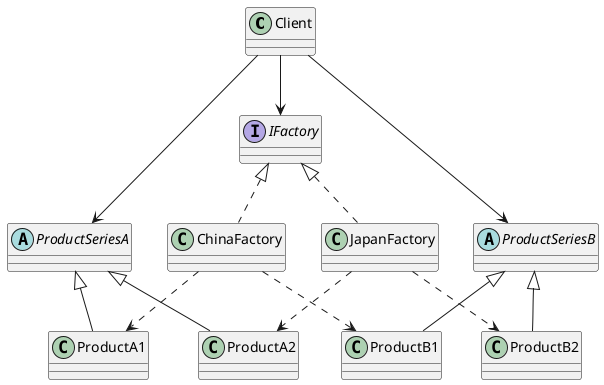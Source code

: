 @startuml

class Client
interface IFactory
abstract class ProductSeriesA
abstract class ProductSeriesB
class ChinaFactory
class JapanFactory
class ProductA1
class ProductA2
class ProductB1
class ProductB2

ProductSeriesA <|-- ProductA1
ProductSeriesA <|-- ProductA2
ProductSeriesB <|-- ProductB1
ProductSeriesB <|-- ProductB2

IFactory <|.. ChinaFactory
IFactory <|.. JapanFactory

Client --> IFactory
Client --> ProductSeriesA
Client --> ProductSeriesB

ChinaFactory ..> ProductA1
ChinaFactory ..> ProductB1

JapanFactory ..> ProductA2
JapanFactory ..> ProductB2


@enduml